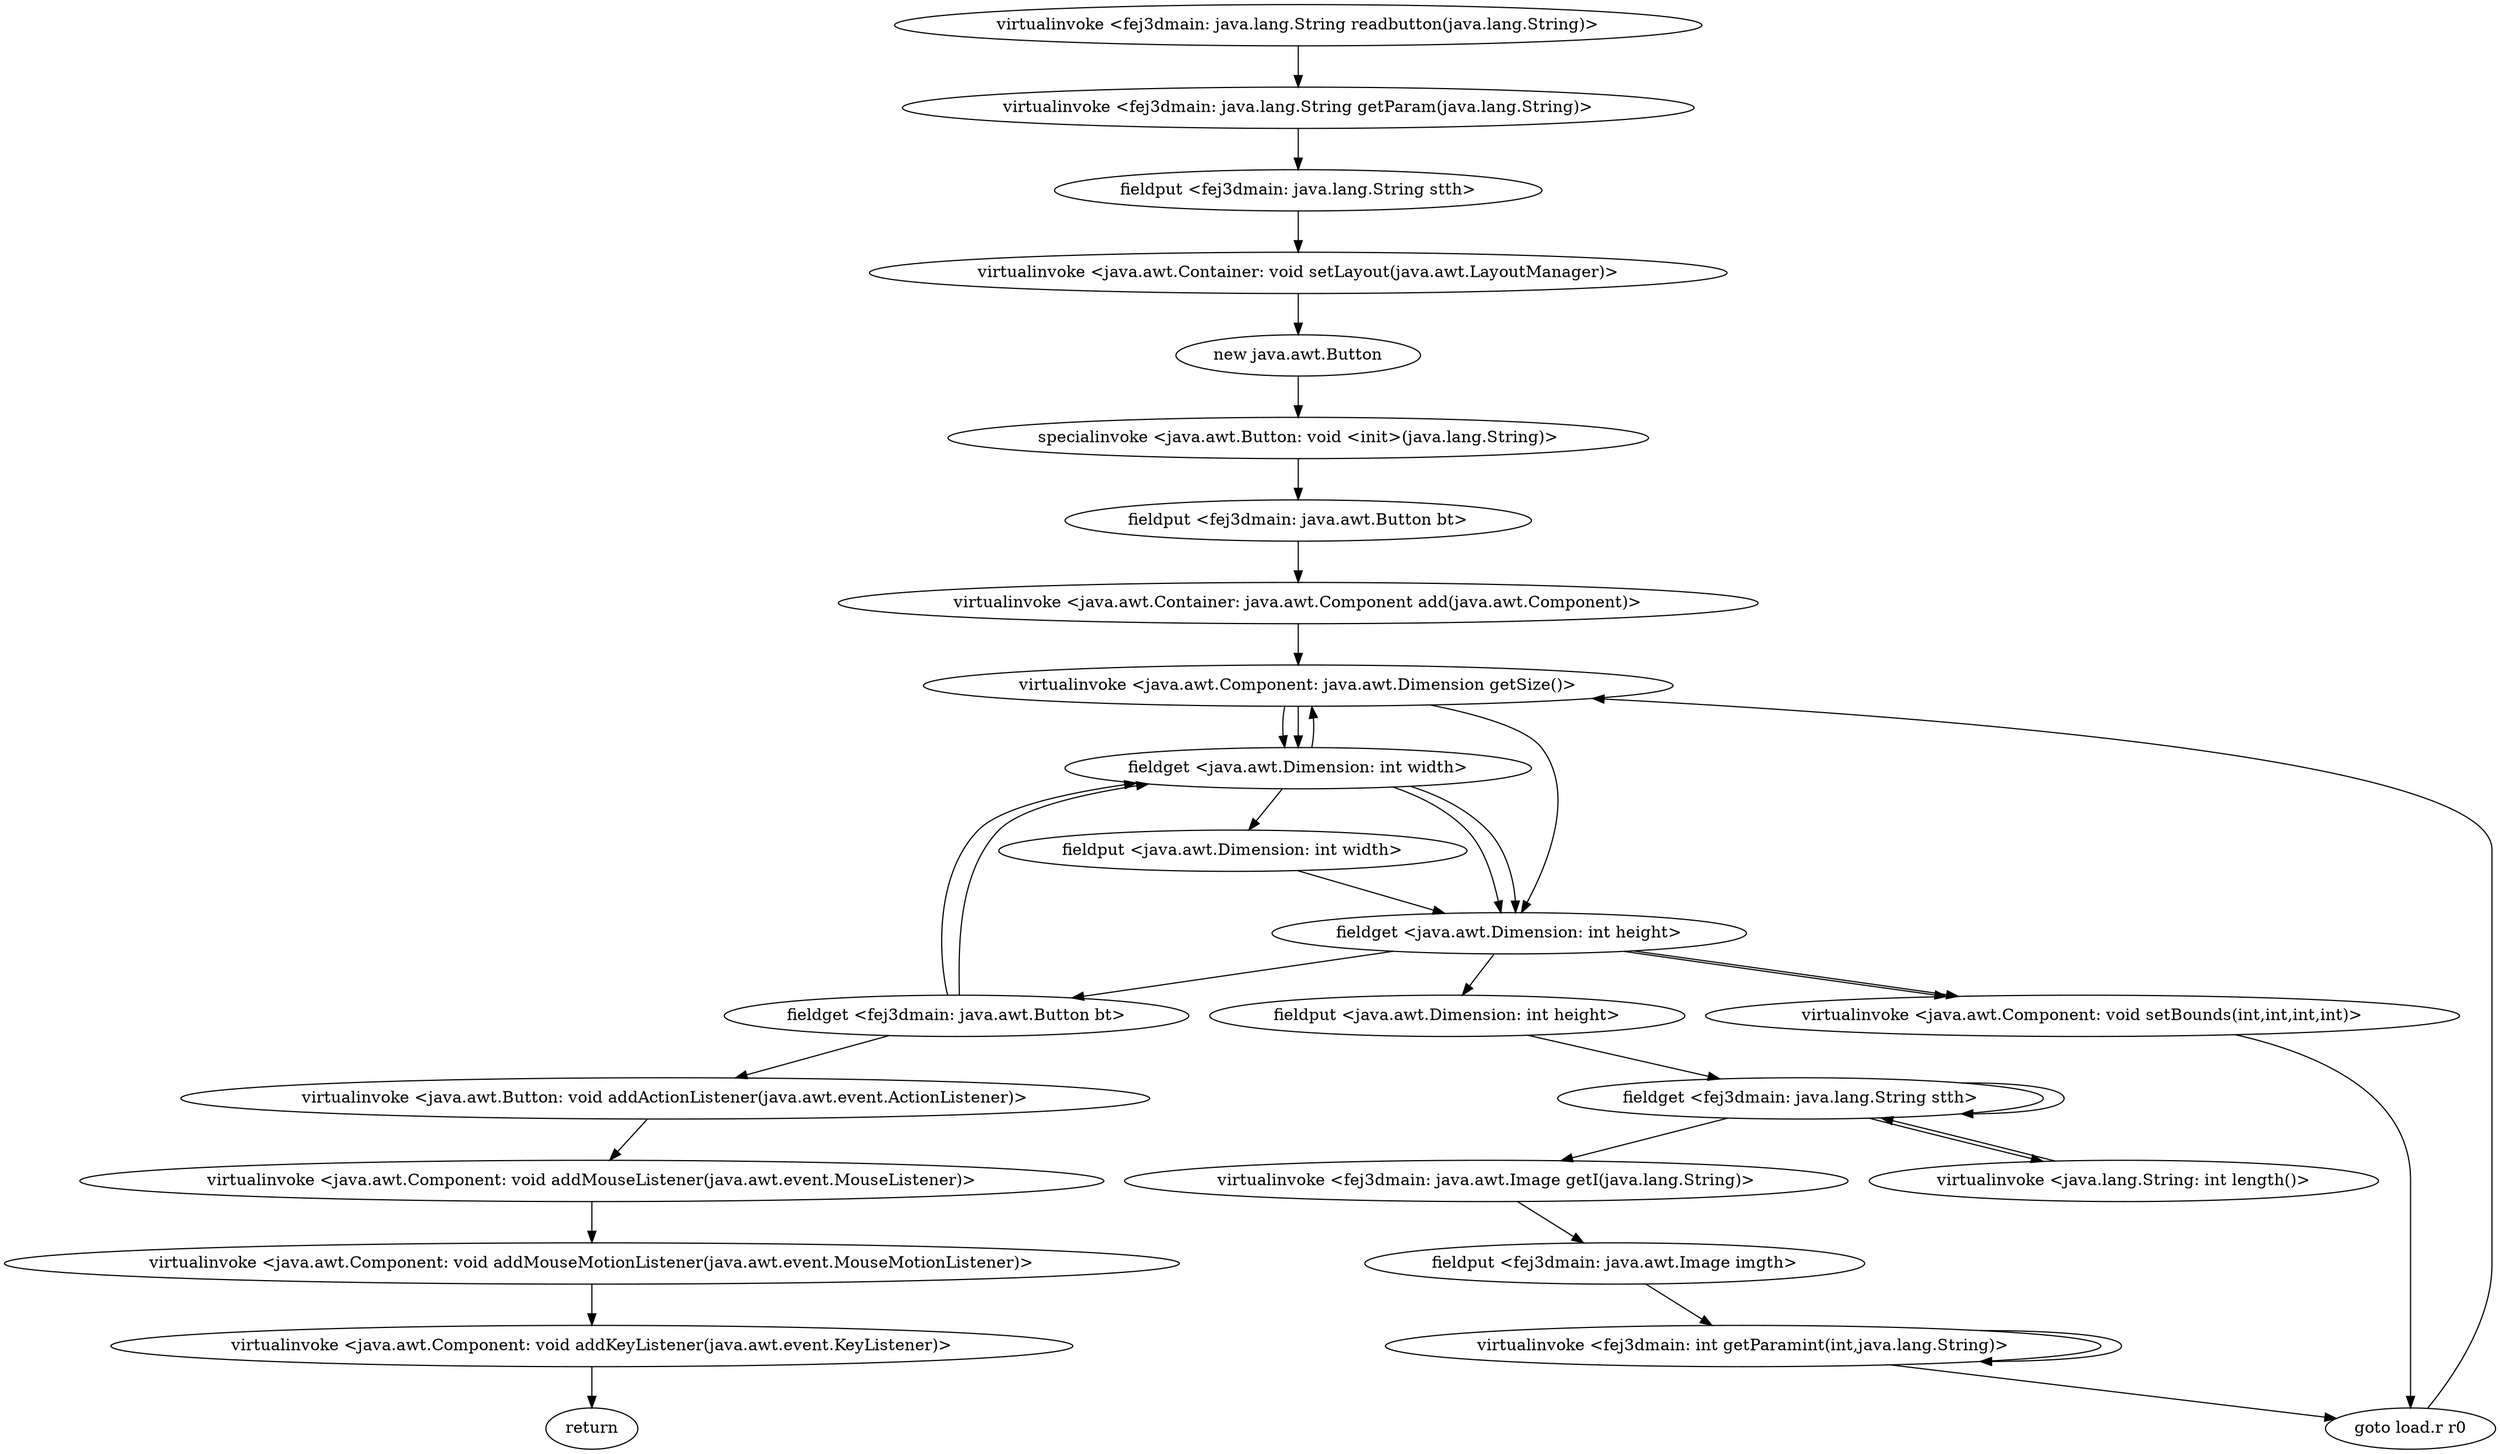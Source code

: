digraph "" {
"virtualinvoke <fej3dmain: java.lang.String readbutton(java.lang.String)>";
 "virtualinvoke <fej3dmain: java.lang.String readbutton(java.lang.String)>"->"virtualinvoke <fej3dmain: java.lang.String getParam(java.lang.String)>";
 "virtualinvoke <fej3dmain: java.lang.String getParam(java.lang.String)>"->"fieldput <fej3dmain: java.lang.String stth>";
 "fieldput <fej3dmain: java.lang.String stth>"->"virtualinvoke <java.awt.Container: void setLayout(java.awt.LayoutManager)>";
 "virtualinvoke <java.awt.Container: void setLayout(java.awt.LayoutManager)>"->"new java.awt.Button";
 "new java.awt.Button"->"specialinvoke <java.awt.Button: void <init>(java.lang.String)>";
 "specialinvoke <java.awt.Button: void <init>(java.lang.String)>"->"fieldput <fej3dmain: java.awt.Button bt>";
 "fieldput <fej3dmain: java.awt.Button bt>"->"virtualinvoke <java.awt.Container: java.awt.Component add(java.awt.Component)>";
 "virtualinvoke <java.awt.Container: java.awt.Component add(java.awt.Component)>"->"virtualinvoke <java.awt.Component: java.awt.Dimension getSize()>";
 "virtualinvoke <java.awt.Component: java.awt.Dimension getSize()>"->"fieldget <java.awt.Dimension: int width>";
 "fieldget <java.awt.Dimension: int width>"->"fieldput <java.awt.Dimension: int width>";
 "fieldput <java.awt.Dimension: int width>"->"fieldget <java.awt.Dimension: int height>";
 "fieldget <java.awt.Dimension: int height>"->"fieldput <java.awt.Dimension: int height>";
 "fieldput <java.awt.Dimension: int height>"->"fieldget <fej3dmain: java.lang.String stth>";
 "fieldget <fej3dmain: java.lang.String stth>"->"fieldget <fej3dmain: java.lang.String stth>";
 "fieldget <fej3dmain: java.lang.String stth>"->"virtualinvoke <java.lang.String: int length()>";
 "virtualinvoke <java.lang.String: int length()>"->"fieldget <fej3dmain: java.lang.String stth>";
 "fieldget <fej3dmain: java.lang.String stth>"->"virtualinvoke <fej3dmain: java.awt.Image getI(java.lang.String)>";
 "virtualinvoke <fej3dmain: java.awt.Image getI(java.lang.String)>"->"fieldput <fej3dmain: java.awt.Image imgth>";
 "fieldput <fej3dmain: java.awt.Image imgth>"->"virtualinvoke <fej3dmain: int getParamint(int,java.lang.String)>";
 "virtualinvoke <fej3dmain: int getParamint(int,java.lang.String)>"->"virtualinvoke <fej3dmain: int getParamint(int,java.lang.String)>";
 "virtualinvoke <fej3dmain: int getParamint(int,java.lang.String)>"->"goto load.r r0";
 "goto load.r r0"->"virtualinvoke <java.awt.Component: java.awt.Dimension getSize()>";
 "virtualinvoke <java.awt.Component: java.awt.Dimension getSize()>"->"fieldget <java.awt.Dimension: int width>";
 "fieldget <java.awt.Dimension: int width>"->"virtualinvoke <java.awt.Component: java.awt.Dimension getSize()>";
 "virtualinvoke <java.awt.Component: java.awt.Dimension getSize()>"->"fieldget <java.awt.Dimension: int height>";
 "fieldget <java.awt.Dimension: int height>"->"fieldget <fej3dmain: java.awt.Button bt>";
 "fieldget <fej3dmain: java.awt.Button bt>"->"virtualinvoke <java.awt.Button: void addActionListener(java.awt.event.ActionListener)>";
 "virtualinvoke <java.awt.Button: void addActionListener(java.awt.event.ActionListener)>"->"virtualinvoke <java.awt.Component: void addMouseListener(java.awt.event.MouseListener)>";
 "virtualinvoke <java.awt.Component: void addMouseListener(java.awt.event.MouseListener)>"->"virtualinvoke <java.awt.Component: void addMouseMotionListener(java.awt.event.MouseMotionListener)>";
 "virtualinvoke <java.awt.Component: void addMouseMotionListener(java.awt.event.MouseMotionListener)>"->"virtualinvoke <java.awt.Component: void addKeyListener(java.awt.event.KeyListener)>";
 "virtualinvoke <java.awt.Component: void addKeyListener(java.awt.event.KeyListener)>"->"return";
"fieldget <fej3dmain: java.awt.Button bt>";
 "fieldget <fej3dmain: java.awt.Button bt>"->"fieldget <java.awt.Dimension: int width>";
 "fieldget <java.awt.Dimension: int width>"->"fieldget <java.awt.Dimension: int height>";
 "fieldget <java.awt.Dimension: int height>"->"virtualinvoke <java.awt.Component: void setBounds(int,int,int,int)>";
 "virtualinvoke <java.awt.Component: void setBounds(int,int,int,int)>"->"goto load.r r0";
"fieldget <fej3dmain: java.awt.Button bt>";
 "fieldget <fej3dmain: java.awt.Button bt>"->"fieldget <java.awt.Dimension: int width>";
 "fieldget <java.awt.Dimension: int width>"->"fieldget <java.awt.Dimension: int height>";
 "fieldget <java.awt.Dimension: int height>"->"virtualinvoke <java.awt.Component: void setBounds(int,int,int,int)>";
}
